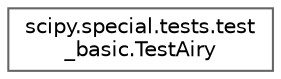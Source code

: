 digraph "Graphical Class Hierarchy"
{
 // LATEX_PDF_SIZE
  bgcolor="transparent";
  edge [fontname=Helvetica,fontsize=10,labelfontname=Helvetica,labelfontsize=10];
  node [fontname=Helvetica,fontsize=10,shape=box,height=0.2,width=0.4];
  rankdir="LR";
  Node0 [id="Node000000",label="scipy.special.tests.test\l_basic.TestAiry",height=0.2,width=0.4,color="grey40", fillcolor="white", style="filled",URL="$d3/d0c/classscipy_1_1special_1_1tests_1_1test__basic_1_1TestAiry.html",tooltip=" "];
}
